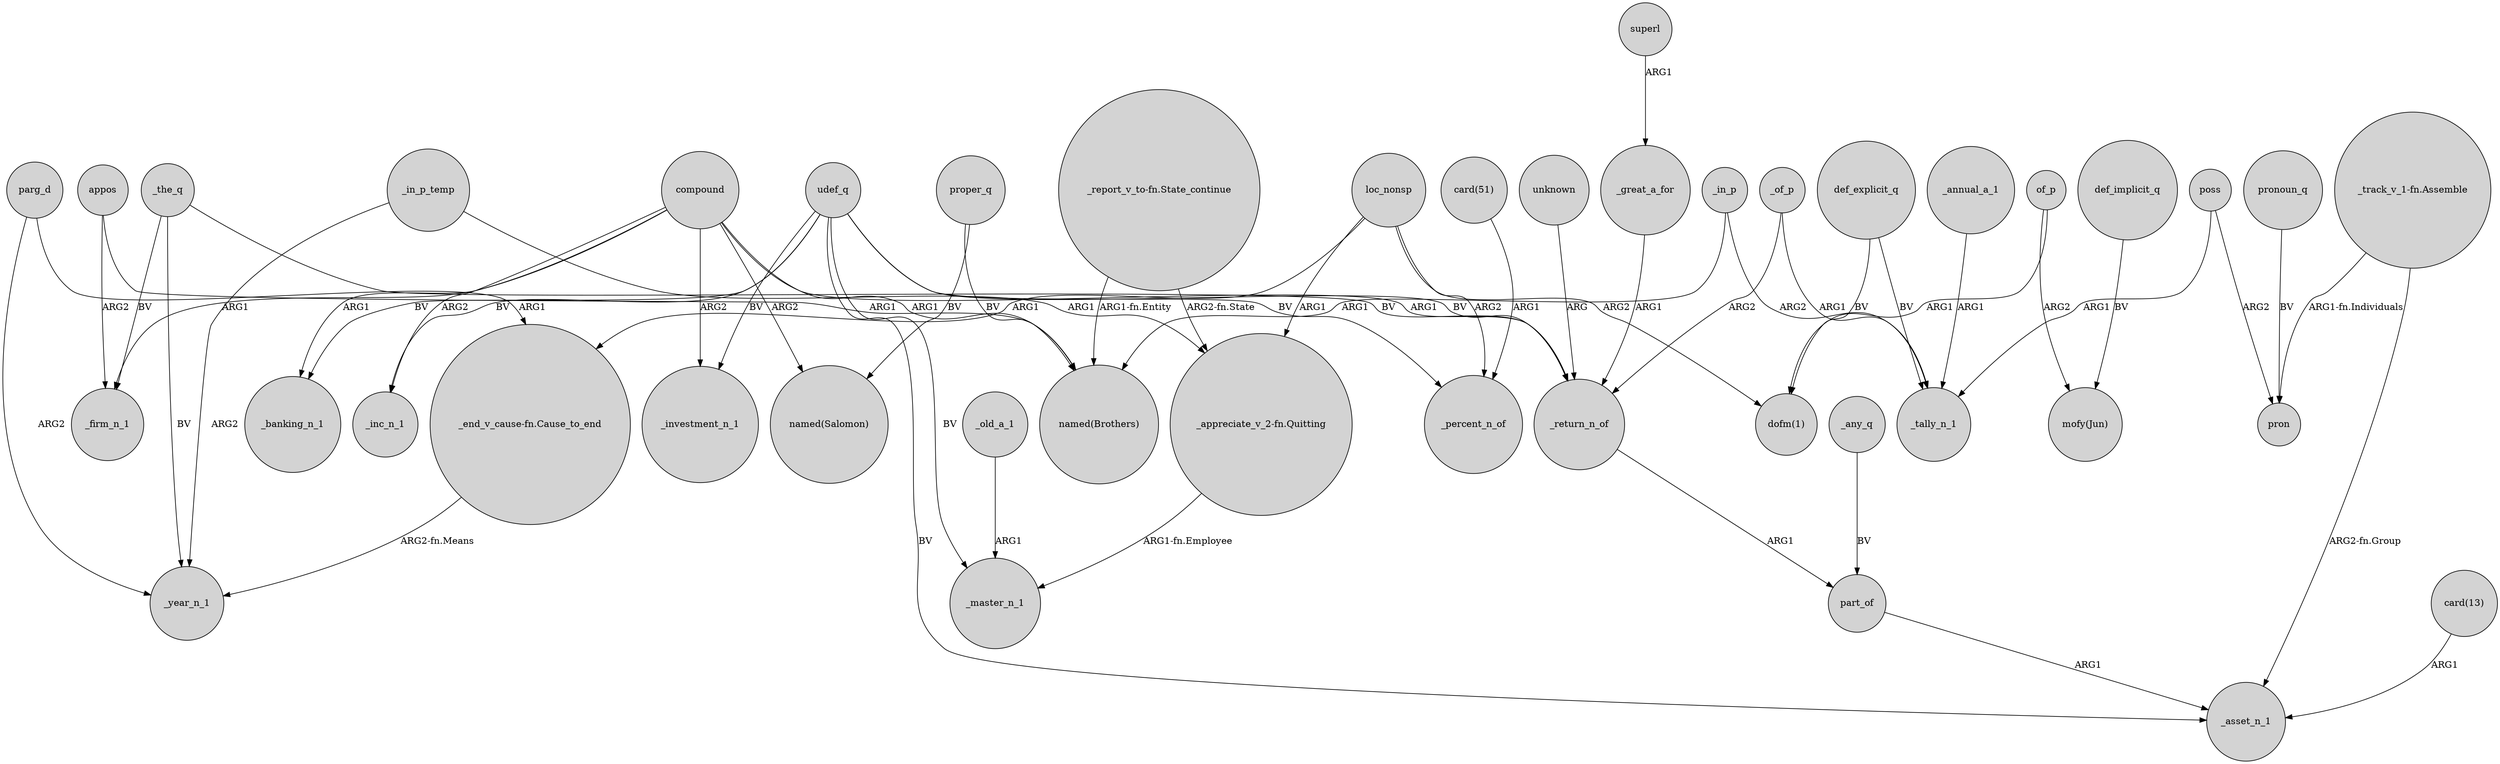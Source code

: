 digraph {
	node [shape=circle style=filled]
	parg_d -> "_end_v_cause-fn.Cause_to_end" [label=ARG1]
	_of_p -> _return_n_of [label=ARG2]
	part_of -> _asset_n_1 [label=ARG1]
	unknown -> _return_n_of [label=ARG]
	_any_q -> part_of [label=BV]
	compound -> "named(Salomon)" [label=ARG2]
	compound -> _investment_n_1 [label=ARG2]
	appos -> "named(Brothers)" [label=ARG1]
	_the_q -> _return_n_of [label=BV]
	appos -> _firm_n_1 [label=ARG2]
	"_end_v_cause-fn.Cause_to_end" -> _year_n_1 [label="ARG2-fn.Means"]
	_annual_a_1 -> _tally_n_1 [label=ARG1]
	superl -> _great_a_for [label=ARG1]
	def_explicit_q -> _tally_n_1 [label=BV]
	loc_nonsp -> "dofm(1)" [label=ARG2]
	udef_q -> _asset_n_1 [label=BV]
	"_report_v_to-fn.State_continue" -> "_appreciate_v_2-fn.Quitting" [label="ARG2-fn.State"]
	"_track_v_1-fn.Assemble" -> pron [label="ARG1-fn.Individuals"]
	def_implicit_q -> "mofy(Jun)" [label=BV]
	_in_p -> "named(Brothers)" [label=ARG1]
	poss -> _tally_n_1 [label=ARG1]
	_old_a_1 -> _master_n_1 [label=ARG1]
	"_report_v_to-fn.State_continue" -> "named(Brothers)" [label="ARG1-fn.Entity"]
	pronoun_q -> pron [label=BV]
	"_track_v_1-fn.Assemble" -> _asset_n_1 [label="ARG2-fn.Group"]
	udef_q -> _inc_n_1 [label=BV]
	_in_p -> _tally_n_1 [label=ARG2]
	poss -> pron [label=ARG2]
	udef_q -> _master_n_1 [label=BV]
	compound -> _inc_n_1 [label=ARG2]
	def_explicit_q -> "dofm(1)" [label=BV]
	_the_q -> _firm_n_1 [label=BV]
	udef_q -> _percent_n_of [label=BV]
	_the_q -> _year_n_1 [label=BV]
	compound -> "named(Brothers)" [label=ARG1]
	_return_n_of -> part_of [label=ARG1]
	_great_a_for -> _return_n_of [label=ARG1]
	udef_q -> _banking_n_1 [label=BV]
	udef_q -> _return_n_of [label=BV]
	loc_nonsp -> "_appreciate_v_2-fn.Quitting" [label=ARG1]
	proper_q -> "named(Brothers)" [label=BV]
	compound -> _return_n_of [label=ARG1]
	loc_nonsp -> "_end_v_cause-fn.Cause_to_end" [label=ARG1]
	proper_q -> "named(Salomon)" [label=BV]
	udef_q -> _investment_n_1 [label=BV]
	_in_p_temp -> "_appreciate_v_2-fn.Quitting" [label=ARG1]
	"_appreciate_v_2-fn.Quitting" -> _master_n_1 [label="ARG1-fn.Employee"]
	_in_p_temp -> _year_n_1 [label=ARG2]
	compound -> _firm_n_1 [label=ARG1]
	"card(51)" -> _percent_n_of [label=ARG1]
	"card(13)" -> _asset_n_1 [label=ARG1]
	parg_d -> _year_n_1 [label=ARG2]
	of_p -> "dofm(1)" [label=ARG1]
	_of_p -> _tally_n_1 [label=ARG1]
	of_p -> "mofy(Jun)" [label=ARG2]
	compound -> _banking_n_1 [label=ARG1]
	loc_nonsp -> _percent_n_of [label=ARG2]
}
